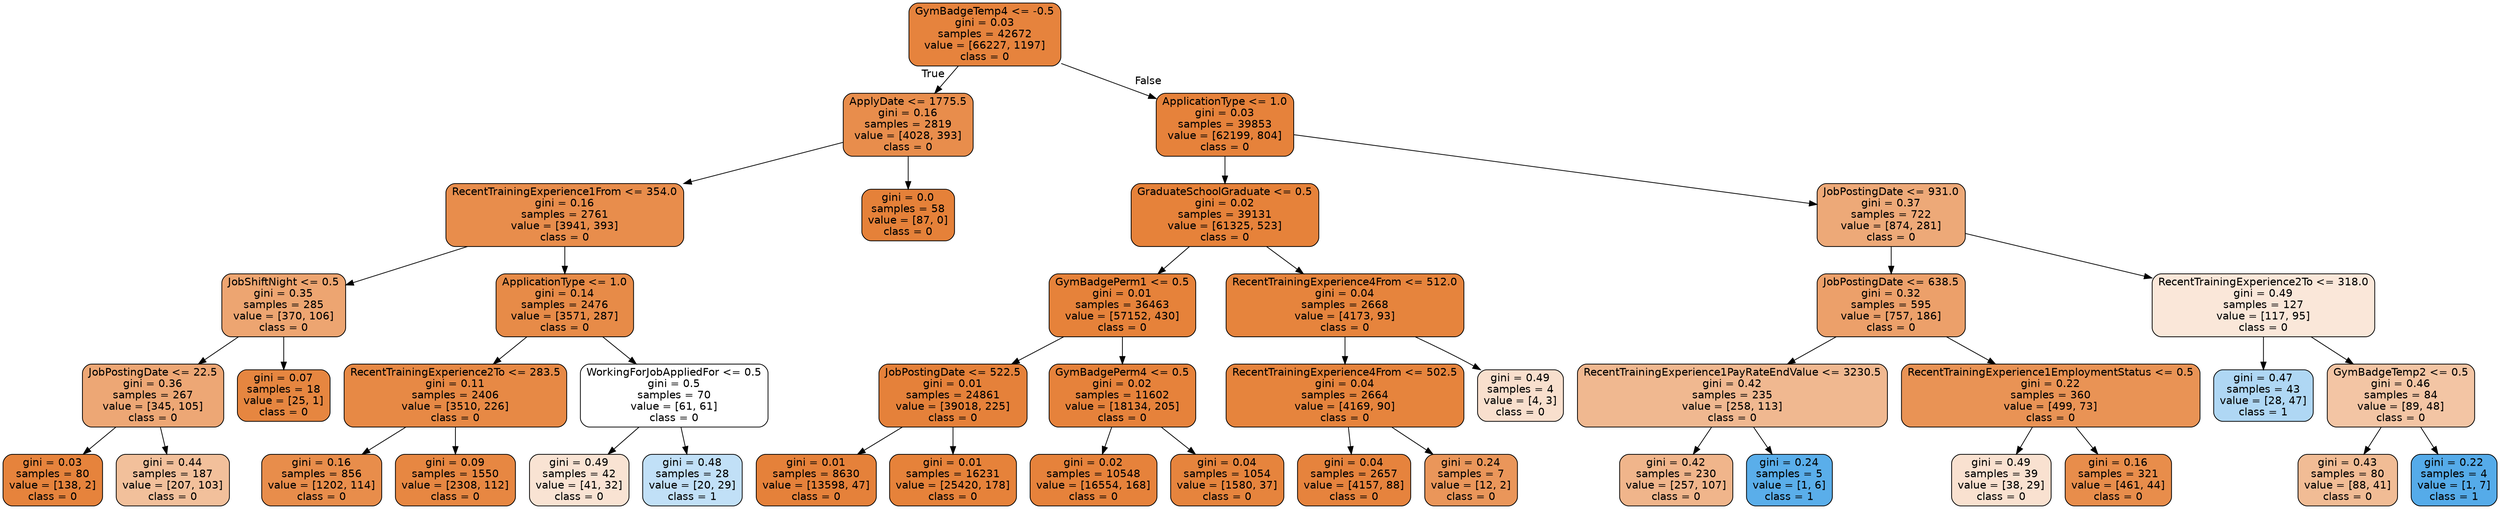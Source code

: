 digraph Tree {
node [shape=box, style="filled, rounded", color="black", fontname=helvetica] ;
edge [fontname=helvetica] ;
0 [label="GymBadgeTemp4 <= -0.5\ngini = 0.03\nsamples = 42672\nvalue = [66227, 1197]\nclass = 0", fillcolor="#e58139fa"] ;
1 [label="ApplyDate <= 1775.5\ngini = 0.16\nsamples = 2819\nvalue = [4028, 393]\nclass = 0", fillcolor="#e58139e6"] ;
0 -> 1 [labeldistance=2.5, labelangle=45, headlabel="True"] ;
2 [label="RecentTrainingExperience1From <= 354.0\ngini = 0.16\nsamples = 2761\nvalue = [3941, 393]\nclass = 0", fillcolor="#e58139e6"] ;
1 -> 2 ;
3 [label="JobShiftNight <= 0.5\ngini = 0.35\nsamples = 285\nvalue = [370, 106]\nclass = 0", fillcolor="#e58139b6"] ;
2 -> 3 ;
4 [label="JobPostingDate <= 22.5\ngini = 0.36\nsamples = 267\nvalue = [345, 105]\nclass = 0", fillcolor="#e58139b1"] ;
3 -> 4 ;
5 [label="gini = 0.03\nsamples = 80\nvalue = [138, 2]\nclass = 0", fillcolor="#e58139fb"] ;
4 -> 5 ;
6 [label="gini = 0.44\nsamples = 187\nvalue = [207, 103]\nclass = 0", fillcolor="#e5813980"] ;
4 -> 6 ;
7 [label="gini = 0.07\nsamples = 18\nvalue = [25, 1]\nclass = 0", fillcolor="#e58139f5"] ;
3 -> 7 ;
8 [label="ApplicationType <= 1.0\ngini = 0.14\nsamples = 2476\nvalue = [3571, 287]\nclass = 0", fillcolor="#e58139eb"] ;
2 -> 8 ;
9 [label="RecentTrainingExperience2To <= 283.5\ngini = 0.11\nsamples = 2406\nvalue = [3510, 226]\nclass = 0", fillcolor="#e58139ef"] ;
8 -> 9 ;
10 [label="gini = 0.16\nsamples = 856\nvalue = [1202, 114]\nclass = 0", fillcolor="#e58139e7"] ;
9 -> 10 ;
11 [label="gini = 0.09\nsamples = 1550\nvalue = [2308, 112]\nclass = 0", fillcolor="#e58139f3"] ;
9 -> 11 ;
12 [label="WorkingForJobAppliedFor <= 0.5\ngini = 0.5\nsamples = 70\nvalue = [61, 61]\nclass = 0", fillcolor="#e5813900"] ;
8 -> 12 ;
13 [label="gini = 0.49\nsamples = 42\nvalue = [41, 32]\nclass = 0", fillcolor="#e5813938"] ;
12 -> 13 ;
14 [label="gini = 0.48\nsamples = 28\nvalue = [20, 29]\nclass = 1", fillcolor="#399de54f"] ;
12 -> 14 ;
15 [label="gini = 0.0\nsamples = 58\nvalue = [87, 0]\nclass = 0", fillcolor="#e58139ff"] ;
1 -> 15 ;
16 [label="ApplicationType <= 1.0\ngini = 0.03\nsamples = 39853\nvalue = [62199, 804]\nclass = 0", fillcolor="#e58139fc"] ;
0 -> 16 [labeldistance=2.5, labelangle=-45, headlabel="False"] ;
17 [label="GraduateSchoolGraduate <= 0.5\ngini = 0.02\nsamples = 39131\nvalue = [61325, 523]\nclass = 0", fillcolor="#e58139fd"] ;
16 -> 17 ;
18 [label="GymBadgePerm1 <= 0.5\ngini = 0.01\nsamples = 36463\nvalue = [57152, 430]\nclass = 0", fillcolor="#e58139fd"] ;
17 -> 18 ;
19 [label="JobPostingDate <= 522.5\ngini = 0.01\nsamples = 24861\nvalue = [39018, 225]\nclass = 0", fillcolor="#e58139fe"] ;
18 -> 19 ;
20 [label="gini = 0.01\nsamples = 8630\nvalue = [13598, 47]\nclass = 0", fillcolor="#e58139fe"] ;
19 -> 20 ;
21 [label="gini = 0.01\nsamples = 16231\nvalue = [25420, 178]\nclass = 0", fillcolor="#e58139fd"] ;
19 -> 21 ;
22 [label="GymBadgePerm4 <= 0.5\ngini = 0.02\nsamples = 11602\nvalue = [18134, 205]\nclass = 0", fillcolor="#e58139fc"] ;
18 -> 22 ;
23 [label="gini = 0.02\nsamples = 10548\nvalue = [16554, 168]\nclass = 0", fillcolor="#e58139fc"] ;
22 -> 23 ;
24 [label="gini = 0.04\nsamples = 1054\nvalue = [1580, 37]\nclass = 0", fillcolor="#e58139f9"] ;
22 -> 24 ;
25 [label="RecentTrainingExperience4From <= 512.0\ngini = 0.04\nsamples = 2668\nvalue = [4173, 93]\nclass = 0", fillcolor="#e58139f9"] ;
17 -> 25 ;
26 [label="RecentTrainingExperience4From <= 502.5\ngini = 0.04\nsamples = 2664\nvalue = [4169, 90]\nclass = 0", fillcolor="#e58139f9"] ;
25 -> 26 ;
27 [label="gini = 0.04\nsamples = 2657\nvalue = [4157, 88]\nclass = 0", fillcolor="#e58139fa"] ;
26 -> 27 ;
28 [label="gini = 0.24\nsamples = 7\nvalue = [12, 2]\nclass = 0", fillcolor="#e58139d4"] ;
26 -> 28 ;
29 [label="gini = 0.49\nsamples = 4\nvalue = [4, 3]\nclass = 0", fillcolor="#e5813940"] ;
25 -> 29 ;
30 [label="JobPostingDate <= 931.0\ngini = 0.37\nsamples = 722\nvalue = [874, 281]\nclass = 0", fillcolor="#e58139ad"] ;
16 -> 30 ;
31 [label="JobPostingDate <= 638.5\ngini = 0.32\nsamples = 595\nvalue = [757, 186]\nclass = 0", fillcolor="#e58139c0"] ;
30 -> 31 ;
32 [label="RecentTrainingExperience1PayRateEndValue <= 3230.5\ngini = 0.42\nsamples = 235\nvalue = [258, 113]\nclass = 0", fillcolor="#e581398f"] ;
31 -> 32 ;
33 [label="gini = 0.42\nsamples = 230\nvalue = [257, 107]\nclass = 0", fillcolor="#e5813995"] ;
32 -> 33 ;
34 [label="gini = 0.24\nsamples = 5\nvalue = [1, 6]\nclass = 1", fillcolor="#399de5d4"] ;
32 -> 34 ;
35 [label="RecentTrainingExperience1EmploymentStatus <= 0.5\ngini = 0.22\nsamples = 360\nvalue = [499, 73]\nclass = 0", fillcolor="#e58139da"] ;
31 -> 35 ;
36 [label="gini = 0.49\nsamples = 39\nvalue = [38, 29]\nclass = 0", fillcolor="#e581393c"] ;
35 -> 36 ;
37 [label="gini = 0.16\nsamples = 321\nvalue = [461, 44]\nclass = 0", fillcolor="#e58139e7"] ;
35 -> 37 ;
38 [label="RecentTrainingExperience2To <= 318.0\ngini = 0.49\nsamples = 127\nvalue = [117, 95]\nclass = 0", fillcolor="#e5813930"] ;
30 -> 38 ;
39 [label="gini = 0.47\nsamples = 43\nvalue = [28, 47]\nclass = 1", fillcolor="#399de567"] ;
38 -> 39 ;
40 [label="GymBadgeTemp2 <= 0.5\ngini = 0.46\nsamples = 84\nvalue = [89, 48]\nclass = 0", fillcolor="#e5813975"] ;
38 -> 40 ;
41 [label="gini = 0.43\nsamples = 80\nvalue = [88, 41]\nclass = 0", fillcolor="#e5813988"] ;
40 -> 41 ;
42 [label="gini = 0.22\nsamples = 4\nvalue = [1, 7]\nclass = 1", fillcolor="#399de5db"] ;
40 -> 42 ;
}